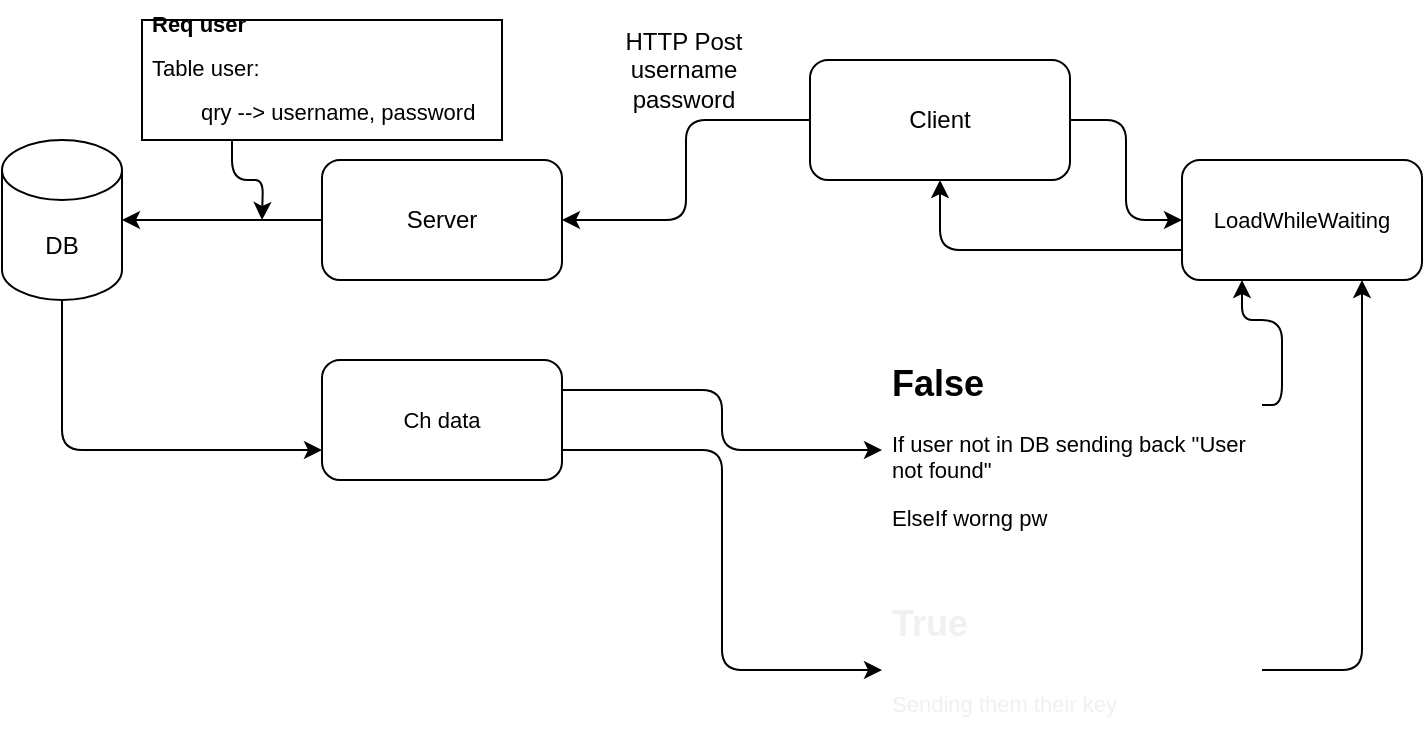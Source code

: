 <mxfile>
    <diagram id="nqnTdKlTy3zmNG0QCmsl" name="Page-1">
        <mxGraphModel dx="818" dy="1768" grid="1" gridSize="10" guides="1" tooltips="1" connect="1" arrows="1" fold="1" page="1" pageScale="1" pageWidth="827" pageHeight="1169" math="0" shadow="0">
            <root>
                <mxCell id="0"/>
                <mxCell id="1" parent="0"/>
                <mxCell id="10" style="edgeStyle=orthogonalEdgeStyle;html=1;exitX=0;exitY=0.5;exitDx=0;exitDy=0;entryX=1;entryY=0.5;entryDx=0;entryDy=0;entryPerimeter=0;" edge="1" parent="1" source="2" target="8">
                    <mxGeometry relative="1" as="geometry"/>
                </mxCell>
                <mxCell id="2" value="Server" style="rounded=1;whiteSpace=wrap;html=1;" vertex="1" parent="1">
                    <mxGeometry x="170" y="70" width="120" height="60" as="geometry"/>
                </mxCell>
                <mxCell id="12" style="edgeStyle=orthogonalEdgeStyle;html=1;exitX=0;exitY=0.5;exitDx=0;exitDy=0;entryX=1;entryY=0.5;entryDx=0;entryDy=0;" edge="1" parent="1" source="3" target="2">
                    <mxGeometry relative="1" as="geometry"/>
                </mxCell>
                <mxCell id="21" style="edgeStyle=orthogonalEdgeStyle;html=1;exitX=1;exitY=0.5;exitDx=0;exitDy=0;entryX=0;entryY=0.5;entryDx=0;entryDy=0;fontSize=11;" edge="1" parent="1" source="3" target="19">
                    <mxGeometry relative="1" as="geometry"/>
                </mxCell>
                <mxCell id="3" value="Client" style="rounded=1;whiteSpace=wrap;html=1;" vertex="1" parent="1">
                    <mxGeometry x="414" y="20" width="130" height="60" as="geometry"/>
                </mxCell>
                <mxCell id="7" value="HTTP Post&lt;br&gt;username&lt;br&gt;password" style="text;html=1;strokeColor=none;fillColor=none;align=center;verticalAlign=middle;whiteSpace=wrap;rounded=0;" vertex="1" parent="1">
                    <mxGeometry x="311" width="80" height="50" as="geometry"/>
                </mxCell>
                <mxCell id="18" style="edgeStyle=orthogonalEdgeStyle;html=1;exitX=0.5;exitY=1;exitDx=0;exitDy=0;exitPerimeter=0;entryX=0;entryY=0.75;entryDx=0;entryDy=0;fontSize=11;" edge="1" parent="1" source="8" target="17">
                    <mxGeometry relative="1" as="geometry"/>
                </mxCell>
                <mxCell id="8" value="DB" style="shape=cylinder3;whiteSpace=wrap;html=1;boundedLbl=1;backgroundOutline=1;size=15;" vertex="1" parent="1">
                    <mxGeometry x="10" y="60" width="60" height="80" as="geometry"/>
                </mxCell>
                <mxCell id="16" style="edgeStyle=orthogonalEdgeStyle;html=1;exitX=0.25;exitY=1;exitDx=0;exitDy=0;fontSize=11;" edge="1" parent="1" source="14">
                    <mxGeometry relative="1" as="geometry">
                        <mxPoint x="140" y="100" as="targetPoint"/>
                    </mxGeometry>
                </mxCell>
                <mxCell id="14" value="&lt;h1 style=&quot;line-height: 100%; font-size: 11px;&quot;&gt;&lt;font style=&quot;font-size: 11px;&quot;&gt;Req user&lt;/font&gt;&lt;/h1&gt;&lt;p style=&quot;line-height: 100%; font-size: 11px;&quot;&gt;&lt;font style=&quot;font-size: 11px;&quot;&gt;Table user:&lt;/font&gt;&lt;/p&gt;&lt;p style=&quot;line-height: 100%; font-size: 11px;&quot;&gt;&lt;font style=&quot;font-size: 11px;&quot;&gt;&lt;span style=&quot;white-space: pre;&quot;&gt;&#9;&lt;/span&gt;qry --&amp;gt; username, password&lt;/font&gt;&lt;/p&gt;" style="text;html=1;strokeColor=default;fillColor=none;spacing=5;spacingTop=-20;whiteSpace=wrap;overflow=hidden;rounded=0;" vertex="1" parent="1">
                    <mxGeometry x="80" width="180" height="60" as="geometry"/>
                </mxCell>
                <mxCell id="23" style="edgeStyle=orthogonalEdgeStyle;html=1;exitX=1;exitY=0.25;exitDx=0;exitDy=0;fontSize=11;entryX=0.25;entryY=1;entryDx=0;entryDy=0;startArrow=none;" edge="1" parent="1" source="26" target="19">
                    <mxGeometry relative="1" as="geometry">
                        <mxPoint x="550" y="150" as="targetPoint"/>
                    </mxGeometry>
                </mxCell>
                <mxCell id="38" style="edgeStyle=orthogonalEdgeStyle;html=1;exitX=1;exitY=0.25;exitDx=0;exitDy=0;entryX=0;entryY=0.5;entryDx=0;entryDy=0;fontSize=33;fontColor=#f0f0f0;" edge="1" parent="1" source="17" target="26">
                    <mxGeometry relative="1" as="geometry"/>
                </mxCell>
                <mxCell id="41" style="edgeStyle=orthogonalEdgeStyle;html=1;exitX=1;exitY=0.75;exitDx=0;exitDy=0;entryX=0;entryY=0.5;entryDx=0;entryDy=0;fontSize=33;fontColor=#f0f0f0;" edge="1" parent="1" source="17" target="34">
                    <mxGeometry relative="1" as="geometry"/>
                </mxCell>
                <mxCell id="17" value="Ch data" style="rounded=1;whiteSpace=wrap;html=1;strokeColor=default;fontSize=11;" vertex="1" parent="1">
                    <mxGeometry x="170" y="170" width="120" height="60" as="geometry"/>
                </mxCell>
                <mxCell id="30" style="edgeStyle=orthogonalEdgeStyle;html=1;exitX=0;exitY=0.75;exitDx=0;exitDy=0;entryX=0.5;entryY=1;entryDx=0;entryDy=0;fontSize=18;" edge="1" parent="1" source="19" target="3">
                    <mxGeometry relative="1" as="geometry"/>
                </mxCell>
                <mxCell id="19" value="LoadWhileWaiting" style="rounded=1;whiteSpace=wrap;html=1;strokeColor=default;fontSize=11;" vertex="1" parent="1">
                    <mxGeometry x="600" y="70" width="120" height="60" as="geometry"/>
                </mxCell>
                <mxCell id="40" style="edgeStyle=orthogonalEdgeStyle;html=1;exitX=1;exitY=0.5;exitDx=0;exitDy=0;entryX=0.75;entryY=1;entryDx=0;entryDy=0;fontSize=33;fontColor=#f0f0f0;" edge="1" parent="1" source="34" target="19">
                    <mxGeometry relative="1" as="geometry"/>
                </mxCell>
                <mxCell id="34" value="&lt;h1 style=&quot;font-size: 18px;&quot;&gt;True&lt;/h1&gt;&lt;h1 style=&quot;font-size: 33px;&quot;&gt;&lt;p style=&quot;font-size: 11px; font-weight: 400;&quot;&gt;Sending them their key&lt;/p&gt;&lt;/h1&gt;" style="text;html=1;strokeColor=none;fillColor=none;spacing=5;spacingTop=-20;whiteSpace=wrap;overflow=hidden;rounded=0;labelBackgroundColor=none;fontSize=23;fontColor=#f0f0f0;" vertex="1" parent="1">
                    <mxGeometry x="450" y="290" width="190" height="70" as="geometry"/>
                </mxCell>
                <mxCell id="26" value="&lt;h1 style=&quot;font-size: 18px;&quot;&gt;False&lt;/h1&gt;&lt;p&gt;If user not in DB sending back &quot;User not found&quot;&lt;/p&gt;&lt;p&gt;ElseIf worng pw&lt;/p&gt;" style="text;html=1;strokeColor=none;fillColor=none;spacing=5;spacingTop=-20;whiteSpace=wrap;overflow=hidden;rounded=0;fontSize=11;" vertex="1" parent="1">
                    <mxGeometry x="450" y="170" width="190" height="90" as="geometry"/>
                </mxCell>
            </root>
        </mxGraphModel>
    </diagram>
</mxfile>